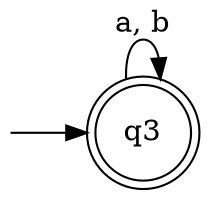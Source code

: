 digraph finite_state_machine {
	rankdir=LR size="8,5"
	node [shape=doublecircle]
	q3
	INVISIBLE_START [label="" height=0 shape=none width=0]
	INVISIBLE_START -> q3
	q3 -> q3 [label="a, b"]
}
